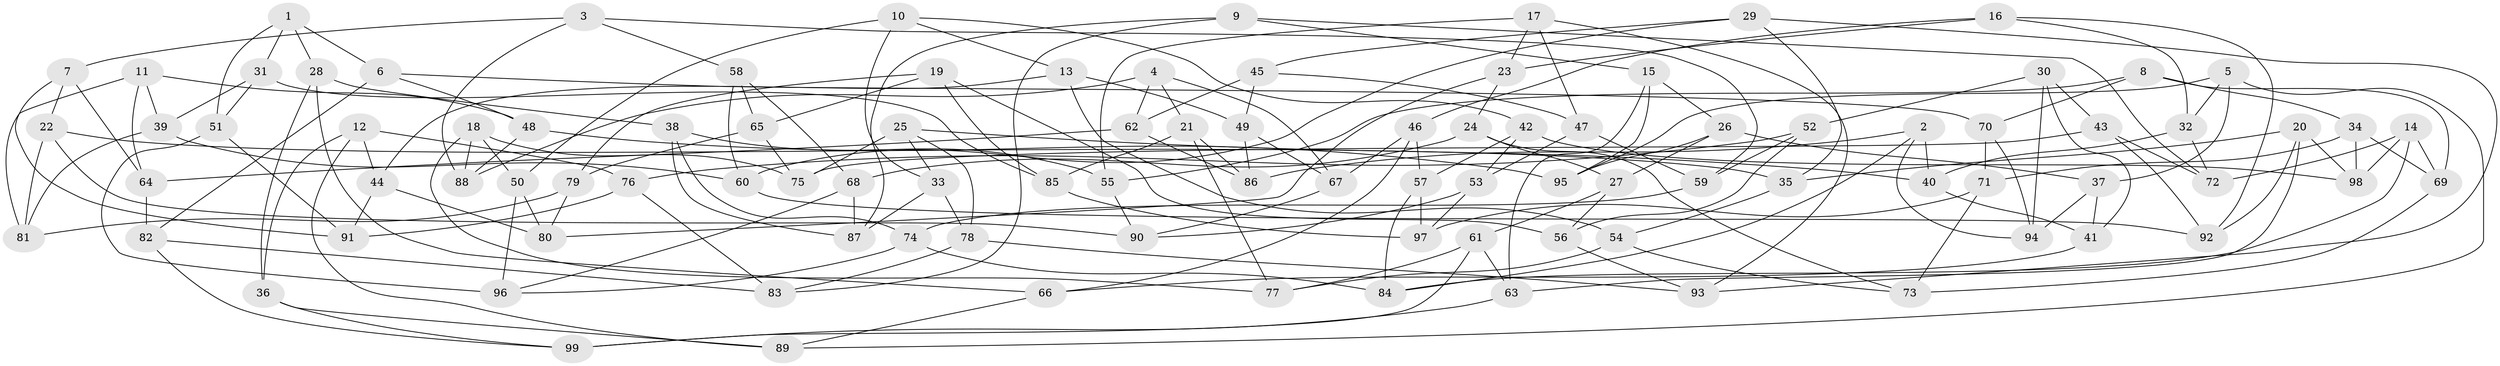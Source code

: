 // Generated by graph-tools (version 1.1) at 2025/37/03/09/25 02:37:49]
// undirected, 99 vertices, 198 edges
graph export_dot {
graph [start="1"]
  node [color=gray90,style=filled];
  1;
  2;
  3;
  4;
  5;
  6;
  7;
  8;
  9;
  10;
  11;
  12;
  13;
  14;
  15;
  16;
  17;
  18;
  19;
  20;
  21;
  22;
  23;
  24;
  25;
  26;
  27;
  28;
  29;
  30;
  31;
  32;
  33;
  34;
  35;
  36;
  37;
  38;
  39;
  40;
  41;
  42;
  43;
  44;
  45;
  46;
  47;
  48;
  49;
  50;
  51;
  52;
  53;
  54;
  55;
  56;
  57;
  58;
  59;
  60;
  61;
  62;
  63;
  64;
  65;
  66;
  67;
  68;
  69;
  70;
  71;
  72;
  73;
  74;
  75;
  76;
  77;
  78;
  79;
  80;
  81;
  82;
  83;
  84;
  85;
  86;
  87;
  88;
  89;
  90;
  91;
  92;
  93;
  94;
  95;
  96;
  97;
  98;
  99;
  1 -- 28;
  1 -- 6;
  1 -- 31;
  1 -- 51;
  2 -- 94;
  2 -- 84;
  2 -- 40;
  2 -- 86;
  3 -- 7;
  3 -- 59;
  3 -- 88;
  3 -- 58;
  4 -- 62;
  4 -- 88;
  4 -- 67;
  4 -- 21;
  5 -- 95;
  5 -- 32;
  5 -- 89;
  5 -- 37;
  6 -- 70;
  6 -- 82;
  6 -- 48;
  7 -- 64;
  7 -- 22;
  7 -- 91;
  8 -- 70;
  8 -- 69;
  8 -- 34;
  8 -- 55;
  9 -- 83;
  9 -- 87;
  9 -- 15;
  9 -- 72;
  10 -- 50;
  10 -- 42;
  10 -- 13;
  10 -- 33;
  11 -- 48;
  11 -- 64;
  11 -- 39;
  11 -- 81;
  12 -- 89;
  12 -- 44;
  12 -- 76;
  12 -- 36;
  13 -- 44;
  13 -- 54;
  13 -- 49;
  14 -- 98;
  14 -- 84;
  14 -- 69;
  14 -- 72;
  15 -- 63;
  15 -- 95;
  15 -- 26;
  16 -- 92;
  16 -- 46;
  16 -- 23;
  16 -- 32;
  17 -- 47;
  17 -- 55;
  17 -- 93;
  17 -- 23;
  18 -- 77;
  18 -- 88;
  18 -- 75;
  18 -- 50;
  19 -- 85;
  19 -- 65;
  19 -- 56;
  19 -- 79;
  20 -- 98;
  20 -- 63;
  20 -- 35;
  20 -- 92;
  21 -- 77;
  21 -- 85;
  21 -- 86;
  22 -- 81;
  22 -- 35;
  22 -- 90;
  23 -- 80;
  23 -- 24;
  24 -- 73;
  24 -- 27;
  24 -- 68;
  25 -- 75;
  25 -- 78;
  25 -- 33;
  25 -- 40;
  26 -- 27;
  26 -- 37;
  26 -- 95;
  27 -- 61;
  27 -- 56;
  28 -- 36;
  28 -- 66;
  28 -- 38;
  29 -- 60;
  29 -- 35;
  29 -- 45;
  29 -- 93;
  30 -- 43;
  30 -- 94;
  30 -- 41;
  30 -- 52;
  31 -- 39;
  31 -- 51;
  31 -- 85;
  32 -- 72;
  32 -- 40;
  33 -- 87;
  33 -- 78;
  34 -- 98;
  34 -- 71;
  34 -- 69;
  35 -- 54;
  36 -- 89;
  36 -- 99;
  37 -- 41;
  37 -- 94;
  38 -- 55;
  38 -- 87;
  38 -- 74;
  39 -- 60;
  39 -- 81;
  40 -- 41;
  41 -- 66;
  42 -- 98;
  42 -- 53;
  42 -- 57;
  43 -- 92;
  43 -- 75;
  43 -- 72;
  44 -- 80;
  44 -- 91;
  45 -- 62;
  45 -- 47;
  45 -- 49;
  46 -- 67;
  46 -- 66;
  46 -- 57;
  47 -- 53;
  47 -- 59;
  48 -- 95;
  48 -- 88;
  49 -- 67;
  49 -- 86;
  50 -- 96;
  50 -- 80;
  51 -- 91;
  51 -- 96;
  52 -- 59;
  52 -- 76;
  52 -- 56;
  53 -- 90;
  53 -- 97;
  54 -- 73;
  54 -- 77;
  55 -- 90;
  56 -- 93;
  57 -- 97;
  57 -- 84;
  58 -- 60;
  58 -- 68;
  58 -- 65;
  59 -- 74;
  60 -- 92;
  61 -- 63;
  61 -- 77;
  61 -- 99;
  62 -- 86;
  62 -- 64;
  63 -- 99;
  64 -- 82;
  65 -- 75;
  65 -- 79;
  66 -- 89;
  67 -- 90;
  68 -- 87;
  68 -- 96;
  69 -- 73;
  70 -- 94;
  70 -- 71;
  71 -- 97;
  71 -- 73;
  74 -- 96;
  74 -- 84;
  76 -- 91;
  76 -- 83;
  78 -- 83;
  78 -- 93;
  79 -- 80;
  79 -- 81;
  82 -- 99;
  82 -- 83;
  85 -- 97;
}
